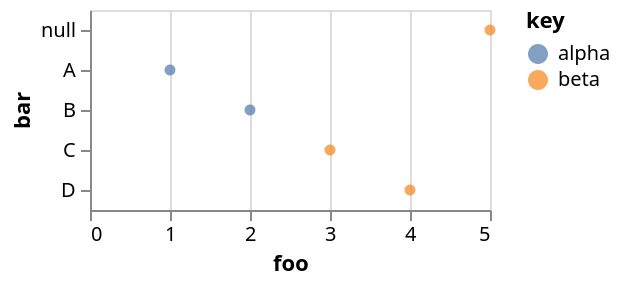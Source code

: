 {
  "$schema": "https://vega.github.io/schema/vega-lite/v3.json",
  "data": {
    "values": [
      {"key": "alpha", "foo": [1, 2], "bar": ["A", "B"]},
      {"key": "beta", "foo": [3, 4, 5], "bar": ["C", "D"]}
    ]
  },
  "transform": [{"flatten": ["foo", "bar"]}],
  "mark": "circle",
  "encoding": {
    "x": {"field": "foo", "type": "quantitative"},
    "y": {"field": "bar", "type": "nominal"},
    "color":{"field": "key", "type": "nominal"}
  }
}
